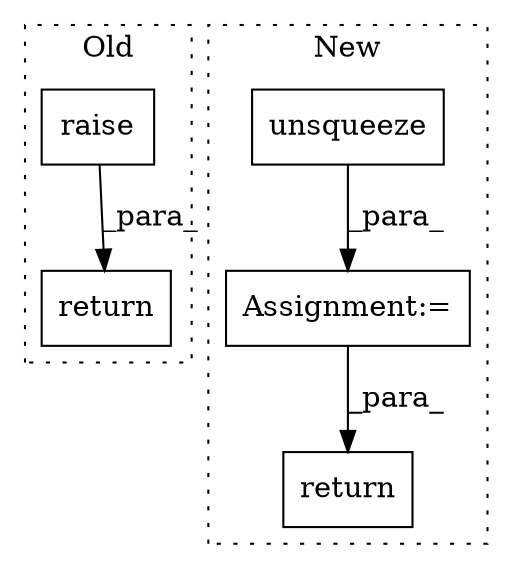 digraph G {
subgraph cluster0 {
1 [label="raise" a="32" s="1669" l="7" shape="box"];
5 [label="return" a="41" s="1662" l="7" shape="box"];
label = "Old";
style="dotted";
}
subgraph cluster1 {
2 [label="unsqueeze" a="32" s="1376,1388" l="10,1" shape="box"];
3 [label="Assignment:=" a="7" s="1362" l="1" shape="box"];
4 [label="return" a="41" s="1583" l="7" shape="box"];
label = "New";
style="dotted";
}
1 -> 5 [label="_para_"];
2 -> 3 [label="_para_"];
3 -> 4 [label="_para_"];
}